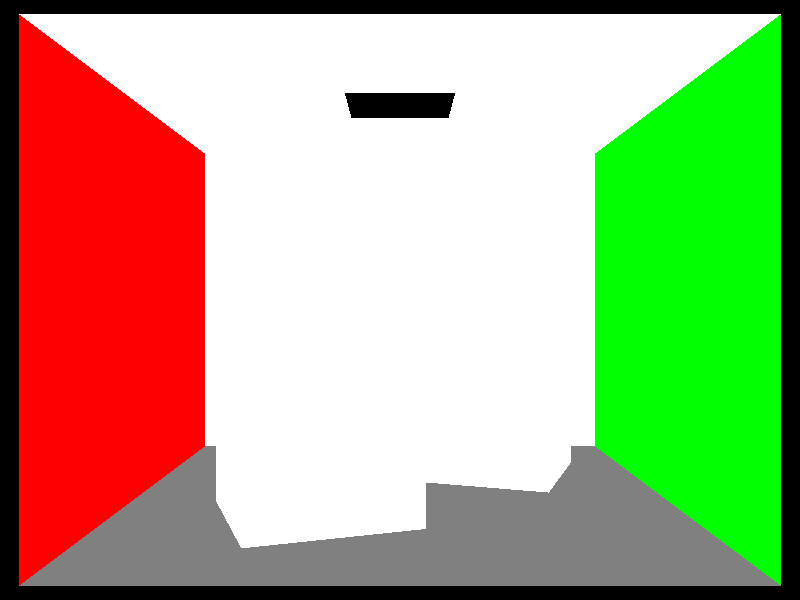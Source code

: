 // Cornell Box
// Adapted from original
// Author: Ryan Schmitt

camera {
  location  <0, 5, 15.5>
  up        <0,  1,  0>
  right     <1, 0,  0>
  look_at   <0, 5, 0>
}

light_source {<0, 5, 15> color rgb <0.1, 0.1, 0.1>}
light_source {<0, 9.5, 0> color rgb <0.5, 0.5, 0.5>}



//Short box
box { <-1,-1,-1>, <1,1,1>
   rotate <0, -20, 0>
   scale 1.5
   translate <1.5, 1.5, 1.5>
   pigment { color rgb <1,1,1> }
   finish { ambient 0 diffuse 0.5 }
}

//Tall box
box { <-1,-1,-1>, <1,1,1>
   rotate <0, 20, 0>
   scale <1.5, 3, 1.5>
   translate <-2, 3, -2>
   pigment { color rgb <1,1,1> }
   finish { ambient 0 diffuse 0.5 }
}




// THE ROOM

// floor @ y=0
triangle { <-5,0,5>, <5,0,-5>, <-5,0,-5>
   pigment { color rgb <0.5,0.5,0.5> }
   finish { ambient 0 diffuse 0.5 }
}
triangle { <-5,0,5>, <5,0,5>, <5,0,-5>
   pigment { color rgb <0.5,0.5,0.5> }
   finish { ambient 0 diffuse 0.5 }
}

// right wall
triangle { <5,0,5>, <5,10,5>, <5,0,-5>
   pigment { color rgb <1,0,0> }
   finish { ambient 0 diffuse 0.5 }
}
triangle { <5,10,5>, <5,10,-5>, <5,0,-5>
   pigment { color rgb <1,0,0> }
   finish { ambient 0 diffuse 0.5 }
}

// left wall
triangle { <-5,0,5>, <-5,0,-5>, <-5,10,-5>
   pigment { color rgb <0,1,0> }
   finish { ambient 0 diffuse 0.5 }
}
triangle { <-5,10,5>, <-5,0,5>, <-5,10,-5>
   pigment { color rgb <0,1,0> }
   finish { ambient 0 diffuse 0.5 }
}

// back wall
triangle { <5,10,-5>, <-5,10,-5>, <5,0,-5>
   pigment { color rgb <1,1,1> }
   finish { ambient 0 diffuse 0.5 }
}
triangle { <5,0,-5>, <-5,10,-5>, <-5,0,-5>
   pigment { color rgb <1,1,1> }
   finish { ambient 0 diffuse 0.5 }
}

// ceiling @ y=10, w/ a 1x1 hole in the middle
//big left part
triangle { <-5,10,5>, <-5,10,-5>, <-1,10,5>
   pigment { color rgb <1,1,1> }
   finish { ambient 0 diffuse 0.5 }
}
triangle { <-1,10,5>, <-5,10,-5>, <-1,10,-5>
   pigment { color rgb <1,1,1> }
   finish { ambient 0 diffuse 0.5 }
}
//big right part
triangle { <5,10,5>, <1,10,5>, <1,10,-5>
   pigment { color rgb <1,1,1> }
   finish { ambient 0 diffuse 0.5 }
}
triangle { <5,10,5>, <1,10,-5>, <5,10,-5>
   pigment { color rgb <1,1,1> }
   finish { ambient 0 diffuse 0.5 }
}
//little front part
triangle { <-1,10,5>, <1,10,1>, <1,10,5>
   pigment { color rgb <1,1,1> }
   finish { ambient 0 diffuse 0.5 }
}
triangle { <-1,10,5>, <-1,10,1>, <1,10,1>
   pigment { color rgb <1,1,1> }
   finish { ambient 0 diffuse 0.5 }
}
//little back part
triangle { <-1,10,-1>, <1,10,-5>, <1,10,-1>
   pigment { color rgb <1,1,1> }
   finish { ambient 0 diffuse 0.5 }
}
triangle { <-1,10,-1>, <-1,10,-5>, <1,10,-5>
   pigment { color rgb <1,1,1> }
   finish { ambient 0 diffuse 0.5 }
}



